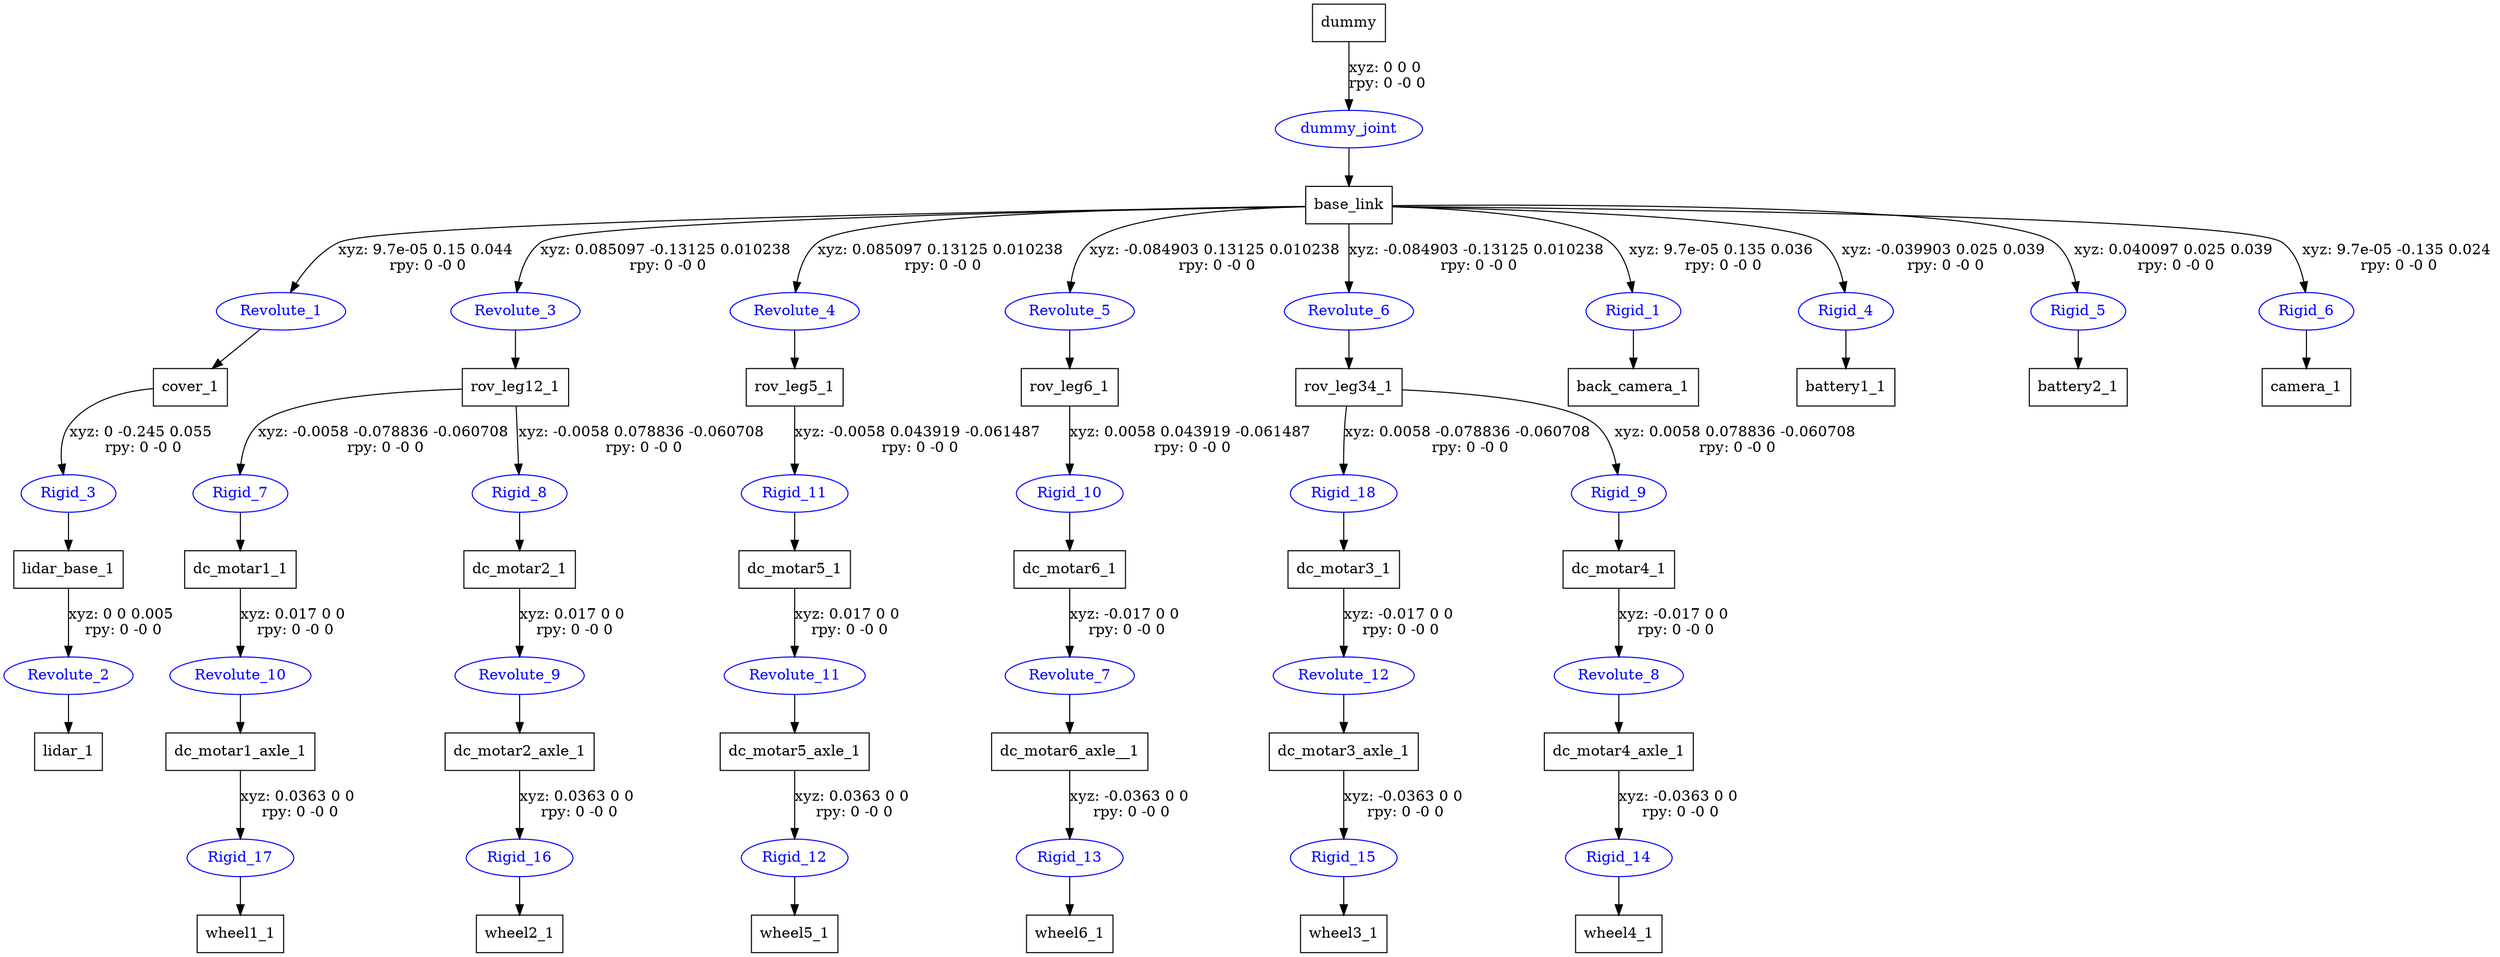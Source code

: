 digraph G {
node [shape=box];
"dummy" [label="dummy"];
"base_link" [label="base_link"];
"cover_1" [label="cover_1"];
"lidar_base_1" [label="lidar_base_1"];
"lidar_1" [label="lidar_1"];
"rov_leg12_1" [label="rov_leg12_1"];
"dc_motar1_1" [label="dc_motar1_1"];
"dc_motar1_axle_1" [label="dc_motar1_axle_1"];
"wheel1_1" [label="wheel1_1"];
"dc_motar2_1" [label="dc_motar2_1"];
"dc_motar2_axle_1" [label="dc_motar2_axle_1"];
"wheel2_1" [label="wheel2_1"];
"rov_leg5_1" [label="rov_leg5_1"];
"dc_motar5_1" [label="dc_motar5_1"];
"dc_motar5_axle_1" [label="dc_motar5_axle_1"];
"wheel5_1" [label="wheel5_1"];
"rov_leg6_1" [label="rov_leg6_1"];
"dc_motar6_1" [label="dc_motar6_1"];
"dc_motar6_axle__1" [label="dc_motar6_axle__1"];
"wheel6_1" [label="wheel6_1"];
"rov_leg34_1" [label="rov_leg34_1"];
"dc_motar3_1" [label="dc_motar3_1"];
"dc_motar3_axle_1" [label="dc_motar3_axle_1"];
"wheel3_1" [label="wheel3_1"];
"dc_motar4_1" [label="dc_motar4_1"];
"dc_motar4_axle_1" [label="dc_motar4_axle_1"];
"wheel4_1" [label="wheel4_1"];
"back_camera_1" [label="back_camera_1"];
"battery1_1" [label="battery1_1"];
"battery2_1" [label="battery2_1"];
"camera_1" [label="camera_1"];
node [shape=ellipse, color=blue, fontcolor=blue];
"dummy" -> "dummy_joint" [label="xyz: 0 0 0 \nrpy: 0 -0 0"]
"dummy_joint" -> "base_link"
"base_link" -> "Revolute_1" [label="xyz: 9.7e-05 0.15 0.044 \nrpy: 0 -0 0"]
"Revolute_1" -> "cover_1"
"cover_1" -> "Rigid_3" [label="xyz: 0 -0.245 0.055 \nrpy: 0 -0 0"]
"Rigid_3" -> "lidar_base_1"
"lidar_base_1" -> "Revolute_2" [label="xyz: 0 0 0.005 \nrpy: 0 -0 0"]
"Revolute_2" -> "lidar_1"
"base_link" -> "Revolute_3" [label="xyz: 0.085097 -0.13125 0.010238 \nrpy: 0 -0 0"]
"Revolute_3" -> "rov_leg12_1"
"rov_leg12_1" -> "Rigid_7" [label="xyz: -0.0058 -0.078836 -0.060708 \nrpy: 0 -0 0"]
"Rigid_7" -> "dc_motar1_1"
"dc_motar1_1" -> "Revolute_10" [label="xyz: 0.017 0 0 \nrpy: 0 -0 0"]
"Revolute_10" -> "dc_motar1_axle_1"
"dc_motar1_axle_1" -> "Rigid_17" [label="xyz: 0.0363 0 0 \nrpy: 0 -0 0"]
"Rigid_17" -> "wheel1_1"
"rov_leg12_1" -> "Rigid_8" [label="xyz: -0.0058 0.078836 -0.060708 \nrpy: 0 -0 0"]
"Rigid_8" -> "dc_motar2_1"
"dc_motar2_1" -> "Revolute_9" [label="xyz: 0.017 0 0 \nrpy: 0 -0 0"]
"Revolute_9" -> "dc_motar2_axle_1"
"dc_motar2_axle_1" -> "Rigid_16" [label="xyz: 0.0363 0 0 \nrpy: 0 -0 0"]
"Rigid_16" -> "wheel2_1"
"base_link" -> "Revolute_4" [label="xyz: 0.085097 0.13125 0.010238 \nrpy: 0 -0 0"]
"Revolute_4" -> "rov_leg5_1"
"rov_leg5_1" -> "Rigid_11" [label="xyz: -0.0058 0.043919 -0.061487 \nrpy: 0 -0 0"]
"Rigid_11" -> "dc_motar5_1"
"dc_motar5_1" -> "Revolute_11" [label="xyz: 0.017 0 0 \nrpy: 0 -0 0"]
"Revolute_11" -> "dc_motar5_axle_1"
"dc_motar5_axle_1" -> "Rigid_12" [label="xyz: 0.0363 0 0 \nrpy: 0 -0 0"]
"Rigid_12" -> "wheel5_1"
"base_link" -> "Revolute_5" [label="xyz: -0.084903 0.13125 0.010238 \nrpy: 0 -0 0"]
"Revolute_5" -> "rov_leg6_1"
"rov_leg6_1" -> "Rigid_10" [label="xyz: 0.0058 0.043919 -0.061487 \nrpy: 0 -0 0"]
"Rigid_10" -> "dc_motar6_1"
"dc_motar6_1" -> "Revolute_7" [label="xyz: -0.017 0 0 \nrpy: 0 -0 0"]
"Revolute_7" -> "dc_motar6_axle__1"
"dc_motar6_axle__1" -> "Rigid_13" [label="xyz: -0.0363 0 0 \nrpy: 0 -0 0"]
"Rigid_13" -> "wheel6_1"
"base_link" -> "Revolute_6" [label="xyz: -0.084903 -0.13125 0.010238 \nrpy: 0 -0 0"]
"Revolute_6" -> "rov_leg34_1"
"rov_leg34_1" -> "Rigid_18" [label="xyz: 0.0058 -0.078836 -0.060708 \nrpy: 0 -0 0"]
"Rigid_18" -> "dc_motar3_1"
"dc_motar3_1" -> "Revolute_12" [label="xyz: -0.017 0 0 \nrpy: 0 -0 0"]
"Revolute_12" -> "dc_motar3_axle_1"
"dc_motar3_axle_1" -> "Rigid_15" [label="xyz: -0.0363 0 0 \nrpy: 0 -0 0"]
"Rigid_15" -> "wheel3_1"
"rov_leg34_1" -> "Rigid_9" [label="xyz: 0.0058 0.078836 -0.060708 \nrpy: 0 -0 0"]
"Rigid_9" -> "dc_motar4_1"
"dc_motar4_1" -> "Revolute_8" [label="xyz: -0.017 0 0 \nrpy: 0 -0 0"]
"Revolute_8" -> "dc_motar4_axle_1"
"dc_motar4_axle_1" -> "Rigid_14" [label="xyz: -0.0363 0 0 \nrpy: 0 -0 0"]
"Rigid_14" -> "wheel4_1"
"base_link" -> "Rigid_1" [label="xyz: 9.7e-05 0.135 0.036 \nrpy: 0 -0 0"]
"Rigid_1" -> "back_camera_1"
"base_link" -> "Rigid_4" [label="xyz: -0.039903 0.025 0.039 \nrpy: 0 -0 0"]
"Rigid_4" -> "battery1_1"
"base_link" -> "Rigid_5" [label="xyz: 0.040097 0.025 0.039 \nrpy: 0 -0 0"]
"Rigid_5" -> "battery2_1"
"base_link" -> "Rigid_6" [label="xyz: 9.7e-05 -0.135 0.024 \nrpy: 0 -0 0"]
"Rigid_6" -> "camera_1"
}
